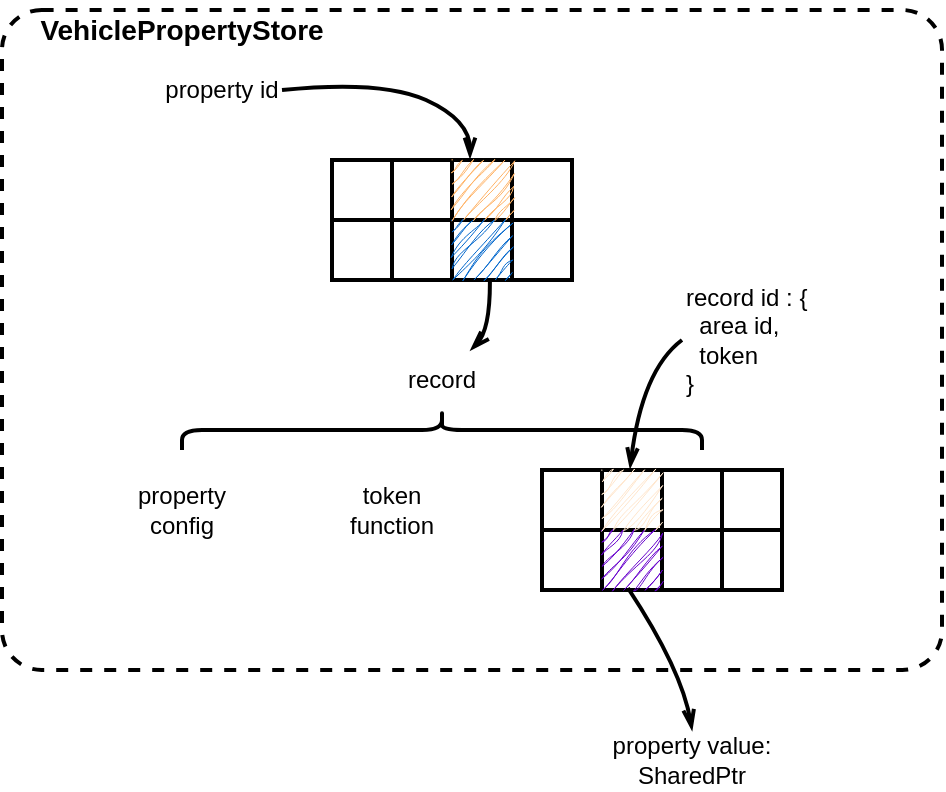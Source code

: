 <mxfile>
    <diagram id="BzMbUA78UZuc5r768p5K" name="第 1 页">
        <mxGraphModel dx="2895" dy="755" grid="1" gridSize="10" guides="1" tooltips="1" connect="1" arrows="1" fold="1" page="1" pageScale="1" pageWidth="1169" pageHeight="1654" math="0" shadow="0">
            <root>
                <mxCell id="0"/>
                <mxCell id="1" parent="0"/>
                <mxCell id="2" value="" style="rounded=1;whiteSpace=wrap;html=1;strokeWidth=2;arcSize=6;dashed=1;" vertex="1" parent="1">
                    <mxGeometry x="-260" y="290" width="470" height="330" as="geometry"/>
                </mxCell>
                <mxCell id="3" value="" style="shape=table;startSize=0;container=1;collapsible=0;childLayout=tableLayout;fontSize=16;strokeWidth=2;" vertex="1" parent="1">
                    <mxGeometry x="-95" y="365" width="120" height="60" as="geometry"/>
                </mxCell>
                <mxCell id="4" value="" style="shape=tableRow;horizontal=0;startSize=0;swimlaneHead=0;swimlaneBody=0;strokeColor=inherit;top=0;left=0;bottom=0;right=0;collapsible=0;dropTarget=0;fillColor=none;points=[[0,0.5],[1,0.5]];portConstraint=eastwest;fontSize=16;" vertex="1" parent="3">
                    <mxGeometry width="120" height="30" as="geometry"/>
                </mxCell>
                <mxCell id="5" value="" style="shape=partialRectangle;html=1;whiteSpace=wrap;connectable=0;strokeColor=inherit;overflow=hidden;fillColor=none;top=0;left=0;bottom=0;right=0;pointerEvents=1;fontSize=16;" vertex="1" parent="4">
                    <mxGeometry width="30" height="30" as="geometry">
                        <mxRectangle width="30" height="30" as="alternateBounds"/>
                    </mxGeometry>
                </mxCell>
                <mxCell id="6" style="shape=partialRectangle;html=1;whiteSpace=wrap;connectable=0;strokeColor=inherit;overflow=hidden;fillColor=none;top=0;left=0;bottom=0;right=0;pointerEvents=1;fontSize=16;" vertex="1" parent="4">
                    <mxGeometry x="30" width="30" height="30" as="geometry">
                        <mxRectangle width="30" height="30" as="alternateBounds"/>
                    </mxGeometry>
                </mxCell>
                <mxCell id="7" style="shape=partialRectangle;html=1;whiteSpace=wrap;connectable=0;strokeColor=inherit;overflow=hidden;fillColor=#FFB366;top=0;left=0;bottom=0;right=0;pointerEvents=1;fontSize=16;sketch=1;curveFitting=1;jiggle=2;" vertex="1" parent="4">
                    <mxGeometry x="60" width="30" height="30" as="geometry">
                        <mxRectangle width="30" height="30" as="alternateBounds"/>
                    </mxGeometry>
                </mxCell>
                <mxCell id="8" style="shape=partialRectangle;html=1;whiteSpace=wrap;connectable=0;strokeColor=inherit;overflow=hidden;fillColor=none;top=0;left=0;bottom=0;right=0;pointerEvents=1;fontSize=16;" vertex="1" parent="4">
                    <mxGeometry x="90" width="30" height="30" as="geometry">
                        <mxRectangle width="30" height="30" as="alternateBounds"/>
                    </mxGeometry>
                </mxCell>
                <mxCell id="9" value="" style="shape=tableRow;horizontal=0;startSize=0;swimlaneHead=0;swimlaneBody=0;strokeColor=inherit;top=0;left=0;bottom=0;right=0;collapsible=0;dropTarget=0;fillColor=none;points=[[0,0.5],[1,0.5]];portConstraint=eastwest;fontSize=16;" vertex="1" parent="3">
                    <mxGeometry y="30" width="120" height="30" as="geometry"/>
                </mxCell>
                <mxCell id="10" value="" style="shape=partialRectangle;html=1;whiteSpace=wrap;connectable=0;strokeColor=inherit;overflow=hidden;fillColor=none;top=0;left=0;bottom=0;right=0;pointerEvents=1;fontSize=16;" vertex="1" parent="9">
                    <mxGeometry width="30" height="30" as="geometry">
                        <mxRectangle width="30" height="30" as="alternateBounds"/>
                    </mxGeometry>
                </mxCell>
                <mxCell id="11" style="shape=partialRectangle;html=1;whiteSpace=wrap;connectable=0;strokeColor=inherit;overflow=hidden;fillColor=none;top=0;left=0;bottom=0;right=0;pointerEvents=1;fontSize=16;" vertex="1" parent="9">
                    <mxGeometry x="30" width="30" height="30" as="geometry">
                        <mxRectangle width="30" height="30" as="alternateBounds"/>
                    </mxGeometry>
                </mxCell>
                <mxCell id="12" style="shape=partialRectangle;html=1;whiteSpace=wrap;connectable=0;strokeColor=inherit;overflow=hidden;fillColor=#0066CC;top=0;left=0;bottom=0;right=0;pointerEvents=1;fontSize=16;sketch=1;curveFitting=1;jiggle=2;" vertex="1" parent="9">
                    <mxGeometry x="60" width="30" height="30" as="geometry">
                        <mxRectangle width="30" height="30" as="alternateBounds"/>
                    </mxGeometry>
                </mxCell>
                <mxCell id="13" style="shape=partialRectangle;html=1;whiteSpace=wrap;connectable=0;strokeColor=inherit;overflow=hidden;fillColor=none;top=0;left=0;bottom=0;right=0;pointerEvents=1;fontSize=16;" vertex="1" parent="9">
                    <mxGeometry x="90" width="30" height="30" as="geometry">
                        <mxRectangle width="30" height="30" as="alternateBounds"/>
                    </mxGeometry>
                </mxCell>
                <mxCell id="14" value="VehiclePropertyStore" style="text;html=1;align=center;verticalAlign=middle;whiteSpace=wrap;rounded=0;fontStyle=1;fontSize=14;" vertex="1" parent="1">
                    <mxGeometry x="-225" y="285" width="110" height="30" as="geometry"/>
                </mxCell>
                <mxCell id="16" value="" style="curved=1;endArrow=openThin;html=1;entryX=0.243;entryY=-0.033;entryDx=0;entryDy=0;entryPerimeter=0;exitX=1;exitY=0.5;exitDx=0;exitDy=0;endFill=0;strokeWidth=2;" edge="1" parent="1" source="17">
                    <mxGeometry width="50" height="50" relative="1" as="geometry">
                        <mxPoint x="-160" y="255" as="sourcePoint"/>
                        <mxPoint x="-26" y="364" as="targetPoint"/>
                        <Array as="points">
                            <mxPoint x="-70" y="325"/>
                            <mxPoint x="-26" y="345"/>
                        </Array>
                    </mxGeometry>
                </mxCell>
                <mxCell id="17" value="property id" style="text;html=1;align=center;verticalAlign=middle;whiteSpace=wrap;rounded=0;" vertex="1" parent="1">
                    <mxGeometry x="-180" y="315" width="60" height="30" as="geometry"/>
                </mxCell>
                <mxCell id="18" value="" style="shape=table;startSize=0;container=1;collapsible=0;childLayout=tableLayout;fontSize=16;strokeWidth=2;" vertex="1" parent="1">
                    <mxGeometry x="10" y="520" width="120" height="60" as="geometry"/>
                </mxCell>
                <mxCell id="19" value="" style="shape=tableRow;horizontal=0;startSize=0;swimlaneHead=0;swimlaneBody=0;strokeColor=inherit;top=0;left=0;bottom=0;right=0;collapsible=0;dropTarget=0;fillColor=none;points=[[0,0.5],[1,0.5]];portConstraint=eastwest;fontSize=16;" vertex="1" parent="18">
                    <mxGeometry width="120" height="30" as="geometry"/>
                </mxCell>
                <mxCell id="20" value="" style="shape=partialRectangle;html=1;whiteSpace=wrap;connectable=0;strokeColor=inherit;overflow=hidden;fillColor=none;top=0;left=0;bottom=0;right=0;pointerEvents=1;fontSize=16;" vertex="1" parent="19">
                    <mxGeometry width="30" height="30" as="geometry">
                        <mxRectangle width="30" height="30" as="alternateBounds"/>
                    </mxGeometry>
                </mxCell>
                <mxCell id="21" style="shape=partialRectangle;html=1;whiteSpace=wrap;connectable=0;strokeColor=inherit;overflow=hidden;fillColor=#FFE6CC;top=0;left=0;bottom=0;right=0;pointerEvents=1;fontSize=16;sketch=1;curveFitting=1;jiggle=2;" vertex="1" parent="19">
                    <mxGeometry x="30" width="30" height="30" as="geometry">
                        <mxRectangle width="30" height="30" as="alternateBounds"/>
                    </mxGeometry>
                </mxCell>
                <mxCell id="22" style="shape=partialRectangle;html=1;whiteSpace=wrap;connectable=0;strokeColor=inherit;overflow=hidden;fillColor=none;top=0;left=0;bottom=0;right=0;pointerEvents=1;fontSize=16;" vertex="1" parent="19">
                    <mxGeometry x="60" width="30" height="30" as="geometry">
                        <mxRectangle width="30" height="30" as="alternateBounds"/>
                    </mxGeometry>
                </mxCell>
                <mxCell id="23" style="shape=partialRectangle;html=1;whiteSpace=wrap;connectable=0;strokeColor=inherit;overflow=hidden;fillColor=none;top=0;left=0;bottom=0;right=0;pointerEvents=1;fontSize=16;" vertex="1" parent="19">
                    <mxGeometry x="90" width="30" height="30" as="geometry">
                        <mxRectangle width="30" height="30" as="alternateBounds"/>
                    </mxGeometry>
                </mxCell>
                <mxCell id="24" style="shape=tableRow;horizontal=0;startSize=0;swimlaneHead=0;swimlaneBody=0;strokeColor=inherit;top=0;left=0;bottom=0;right=0;collapsible=0;dropTarget=0;fillColor=none;points=[[0,0.5],[1,0.5]];portConstraint=eastwest;fontSize=16;" vertex="1" parent="18">
                    <mxGeometry y="30" width="120" height="30" as="geometry"/>
                </mxCell>
                <mxCell id="25" style="shape=partialRectangle;html=1;whiteSpace=wrap;connectable=0;strokeColor=inherit;overflow=hidden;fillColor=none;top=0;left=0;bottom=0;right=0;pointerEvents=1;fontSize=16;" vertex="1" parent="24">
                    <mxGeometry width="30" height="30" as="geometry">
                        <mxRectangle width="30" height="30" as="alternateBounds"/>
                    </mxGeometry>
                </mxCell>
                <mxCell id="26" style="shape=partialRectangle;html=1;whiteSpace=wrap;connectable=0;strokeColor=inherit;overflow=hidden;fillColor=#6600CC;top=0;left=0;bottom=0;right=0;pointerEvents=1;fontSize=16;sketch=1;curveFitting=1;jiggle=2;" vertex="1" parent="24">
                    <mxGeometry x="30" width="30" height="30" as="geometry">
                        <mxRectangle width="30" height="30" as="alternateBounds"/>
                    </mxGeometry>
                </mxCell>
                <mxCell id="27" style="shape=partialRectangle;html=1;whiteSpace=wrap;connectable=0;strokeColor=inherit;overflow=hidden;fillColor=none;top=0;left=0;bottom=0;right=0;pointerEvents=1;fontSize=16;" vertex="1" parent="24">
                    <mxGeometry x="60" width="30" height="30" as="geometry">
                        <mxRectangle width="30" height="30" as="alternateBounds"/>
                    </mxGeometry>
                </mxCell>
                <mxCell id="28" style="shape=partialRectangle;html=1;whiteSpace=wrap;connectable=0;strokeColor=inherit;overflow=hidden;fillColor=none;top=0;left=0;bottom=0;right=0;pointerEvents=1;fontSize=16;" vertex="1" parent="24">
                    <mxGeometry x="90" width="30" height="30" as="geometry">
                        <mxRectangle width="30" height="30" as="alternateBounds"/>
                    </mxGeometry>
                </mxCell>
                <mxCell id="29" value="property config" style="text;html=1;align=center;verticalAlign=middle;whiteSpace=wrap;rounded=0;fontStyle=0;fontSize=12;" vertex="1" parent="1">
                    <mxGeometry x="-200" y="525" width="60" height="30" as="geometry"/>
                </mxCell>
                <mxCell id="30" value="token function" style="text;html=1;align=center;verticalAlign=middle;whiteSpace=wrap;rounded=0;fontStyle=0;fontSize=12;" vertex="1" parent="1">
                    <mxGeometry x="-95" y="525" width="60" height="30" as="geometry"/>
                </mxCell>
                <mxCell id="31" value="" style="shape=curlyBracket;whiteSpace=wrap;html=1;rounded=1;flipH=1;labelPosition=right;verticalLabelPosition=middle;align=left;verticalAlign=middle;rotation=-90;strokeWidth=2;" vertex="1" parent="1">
                    <mxGeometry x="-50" y="370" width="20" height="260" as="geometry"/>
                </mxCell>
                <mxCell id="32" value="record" style="text;html=1;align=center;verticalAlign=middle;whiteSpace=wrap;rounded=0;" vertex="1" parent="1">
                    <mxGeometry x="-70" y="460" width="60" height="30" as="geometry"/>
                </mxCell>
                <mxCell id="33" value="record id : {&lt;div&gt;&amp;nbsp; area id,&lt;/div&gt;&lt;div&gt;&amp;nbsp; token&lt;/div&gt;&lt;div&gt;}&lt;/div&gt;" style="text;html=1;align=left;verticalAlign=middle;whiteSpace=wrap;rounded=0;" vertex="1" parent="1">
                    <mxGeometry x="80" y="422.5" width="70" height="65" as="geometry"/>
                </mxCell>
                <mxCell id="34" value="" style="curved=1;endArrow=openThin;html=1;entryX=0.367;entryY=-0.033;entryDx=0;entryDy=0;entryPerimeter=0;exitX=0;exitY=0.5;exitDx=0;exitDy=0;endFill=0;strokeWidth=2;" edge="1" parent="1" source="33" target="19">
                    <mxGeometry width="50" height="50" relative="1" as="geometry">
                        <mxPoint x="60" y="675" as="sourcePoint"/>
                        <mxPoint x="154" y="709" as="targetPoint"/>
                        <Array as="points">
                            <mxPoint x="60" y="470"/>
                        </Array>
                    </mxGeometry>
                </mxCell>
                <mxCell id="35" value="property value: SharedPtr" style="text;html=1;align=center;verticalAlign=middle;whiteSpace=wrap;rounded=0;" vertex="1" parent="1">
                    <mxGeometry x="40" y="650" width="90" height="30" as="geometry"/>
                </mxCell>
                <mxCell id="36" value="" style="curved=1;endArrow=openThin;html=1;entryX=0.5;entryY=0;entryDx=0;entryDy=0;exitX=0.358;exitY=0.967;exitDx=0;exitDy=0;endFill=0;strokeWidth=2;exitPerimeter=0;" edge="1" parent="1" source="24" target="35">
                    <mxGeometry width="50" height="50" relative="1" as="geometry">
                        <mxPoint x="90" y="465" as="sourcePoint"/>
                        <mxPoint x="64" y="529" as="targetPoint"/>
                        <Array as="points">
                            <mxPoint x="80" y="620"/>
                        </Array>
                    </mxGeometry>
                </mxCell>
                <mxCell id="37" value="" style="curved=1;endArrow=openThin;html=1;exitX=0.658;exitY=1.033;exitDx=0;exitDy=0;endFill=0;strokeWidth=2;exitPerimeter=0;" edge="1" parent="1" source="9" target="32">
                    <mxGeometry width="50" height="50" relative="1" as="geometry">
                        <mxPoint x="-110" y="340" as="sourcePoint"/>
                        <mxPoint x="-16" y="374" as="targetPoint"/>
                        <Array as="points">
                            <mxPoint x="-16" y="450"/>
                        </Array>
                    </mxGeometry>
                </mxCell>
            </root>
        </mxGraphModel>
    </diagram>
</mxfile>